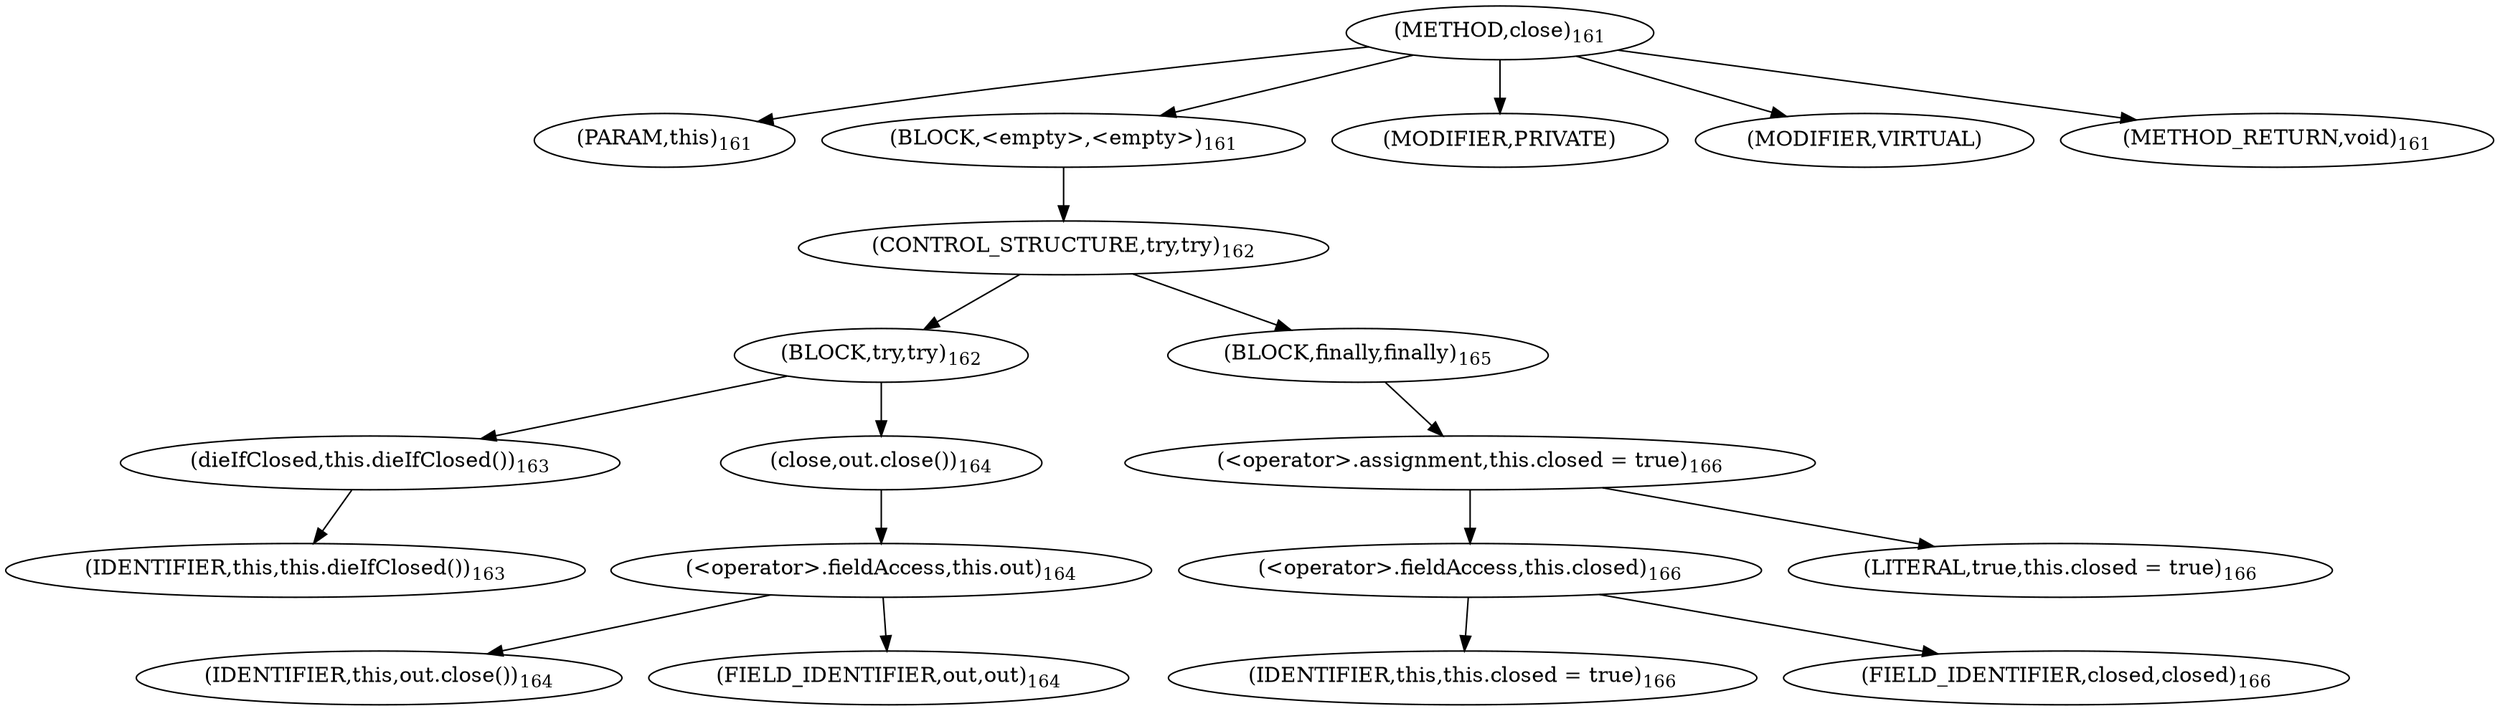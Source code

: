 digraph "close" {  
"279" [label = <(METHOD,close)<SUB>161</SUB>> ]
"41" [label = <(PARAM,this)<SUB>161</SUB>> ]
"280" [label = <(BLOCK,&lt;empty&gt;,&lt;empty&gt;)<SUB>161</SUB>> ]
"281" [label = <(CONTROL_STRUCTURE,try,try)<SUB>162</SUB>> ]
"282" [label = <(BLOCK,try,try)<SUB>162</SUB>> ]
"283" [label = <(dieIfClosed,this.dieIfClosed())<SUB>163</SUB>> ]
"40" [label = <(IDENTIFIER,this,this.dieIfClosed())<SUB>163</SUB>> ]
"284" [label = <(close,out.close())<SUB>164</SUB>> ]
"285" [label = <(&lt;operator&gt;.fieldAccess,this.out)<SUB>164</SUB>> ]
"286" [label = <(IDENTIFIER,this,out.close())<SUB>164</SUB>> ]
"287" [label = <(FIELD_IDENTIFIER,out,out)<SUB>164</SUB>> ]
"288" [label = <(BLOCK,finally,finally)<SUB>165</SUB>> ]
"289" [label = <(&lt;operator&gt;.assignment,this.closed = true)<SUB>166</SUB>> ]
"290" [label = <(&lt;operator&gt;.fieldAccess,this.closed)<SUB>166</SUB>> ]
"291" [label = <(IDENTIFIER,this,this.closed = true)<SUB>166</SUB>> ]
"292" [label = <(FIELD_IDENTIFIER,closed,closed)<SUB>166</SUB>> ]
"293" [label = <(LITERAL,true,this.closed = true)<SUB>166</SUB>> ]
"294" [label = <(MODIFIER,PRIVATE)> ]
"295" [label = <(MODIFIER,VIRTUAL)> ]
"296" [label = <(METHOD_RETURN,void)<SUB>161</SUB>> ]
  "279" -> "41" 
  "279" -> "280" 
  "279" -> "294" 
  "279" -> "295" 
  "279" -> "296" 
  "280" -> "281" 
  "281" -> "282" 
  "281" -> "288" 
  "282" -> "283" 
  "282" -> "284" 
  "283" -> "40" 
  "284" -> "285" 
  "285" -> "286" 
  "285" -> "287" 
  "288" -> "289" 
  "289" -> "290" 
  "289" -> "293" 
  "290" -> "291" 
  "290" -> "292" 
}
